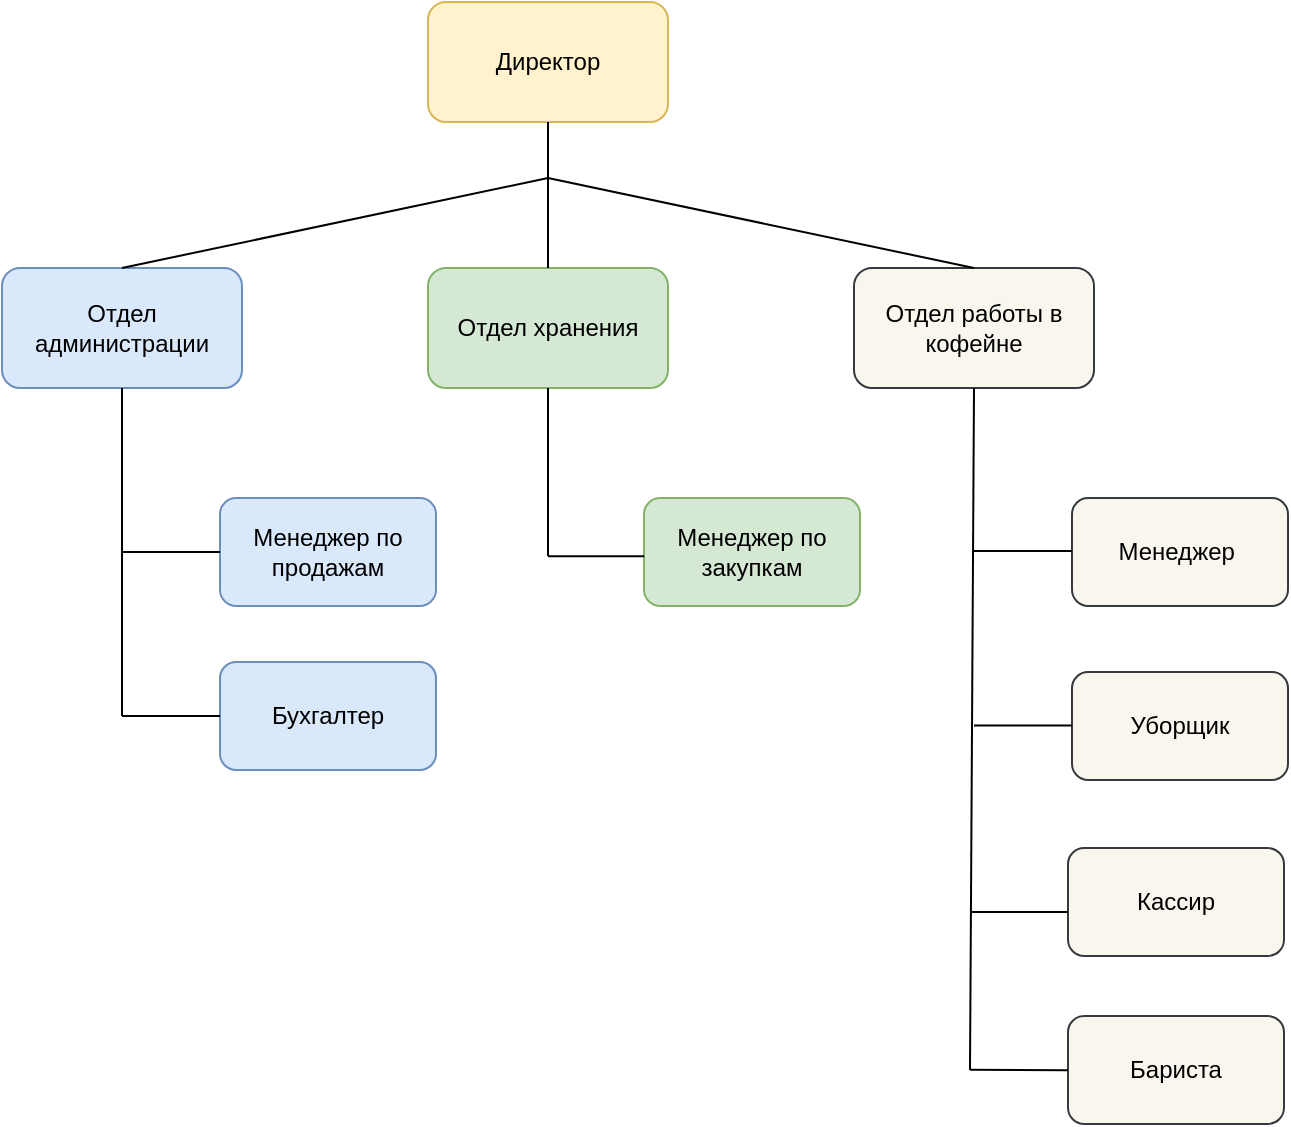 <mxfile version="26.0.16">
  <diagram name="Страница — 1" id="LVMABweJo3bddCkTplyK">
    <mxGraphModel dx="1393" dy="991" grid="0" gridSize="10" guides="1" tooltips="1" connect="1" arrows="1" fold="1" page="0" pageScale="1" pageWidth="827" pageHeight="1169" math="0" shadow="0">
      <root>
        <mxCell id="0" />
        <mxCell id="1" parent="0" />
        <mxCell id="iF8_-3_1s3DvKQbxbevr-1" value="Директор" style="rounded=1;whiteSpace=wrap;html=1;fillColor=#fff2cc;strokeColor=#d6b656;" vertex="1" parent="1">
          <mxGeometry x="180" y="-5" width="120" height="60" as="geometry" />
        </mxCell>
        <mxCell id="iF8_-3_1s3DvKQbxbevr-2" value="Отдел администрации" style="rounded=1;whiteSpace=wrap;html=1;fillColor=#dae8fc;strokeColor=#6c8ebf;" vertex="1" parent="1">
          <mxGeometry x="-33" y="128" width="120" height="60" as="geometry" />
        </mxCell>
        <mxCell id="iF8_-3_1s3DvKQbxbevr-3" value="Отдел хранения" style="rounded=1;whiteSpace=wrap;html=1;fillColor=#d5e8d4;strokeColor=#82b366;" vertex="1" parent="1">
          <mxGeometry x="180" y="128" width="120" height="60" as="geometry" />
        </mxCell>
        <mxCell id="iF8_-3_1s3DvKQbxbevr-4" value="Отдел работы в кофейне" style="rounded=1;whiteSpace=wrap;html=1;fillColor=#f9f7ed;strokeColor=#36393d;" vertex="1" parent="1">
          <mxGeometry x="393" y="128" width="120" height="60" as="geometry" />
        </mxCell>
        <mxCell id="iF8_-3_1s3DvKQbxbevr-5" value="Менеджер по продажам" style="rounded=1;whiteSpace=wrap;html=1;fillColor=#dae8fc;strokeColor=#6c8ebf;" vertex="1" parent="1">
          <mxGeometry x="76" y="243" width="108" height="54" as="geometry" />
        </mxCell>
        <mxCell id="iF8_-3_1s3DvKQbxbevr-6" value="Бухгалтер" style="rounded=1;whiteSpace=wrap;html=1;fillColor=#dae8fc;strokeColor=#6c8ebf;" vertex="1" parent="1">
          <mxGeometry x="76" y="325" width="108" height="54" as="geometry" />
        </mxCell>
        <mxCell id="iF8_-3_1s3DvKQbxbevr-8" value="Менеджер по закупкам" style="rounded=1;whiteSpace=wrap;html=1;fillColor=#d5e8d4;strokeColor=#82b366;" vertex="1" parent="1">
          <mxGeometry x="288" y="243" width="108" height="54" as="geometry" />
        </mxCell>
        <mxCell id="iF8_-3_1s3DvKQbxbevr-9" value="Менеджер&amp;nbsp;" style="rounded=1;whiteSpace=wrap;html=1;fillColor=#f9f7ed;strokeColor=#36393d;" vertex="1" parent="1">
          <mxGeometry x="502" y="243" width="108" height="54" as="geometry" />
        </mxCell>
        <mxCell id="iF8_-3_1s3DvKQbxbevr-10" value="Уборщик" style="rounded=1;whiteSpace=wrap;html=1;fillColor=#f9f7ed;strokeColor=#36393d;" vertex="1" parent="1">
          <mxGeometry x="502" y="330" width="108" height="54" as="geometry" />
        </mxCell>
        <mxCell id="iF8_-3_1s3DvKQbxbevr-12" value="Кассир" style="rounded=1;whiteSpace=wrap;html=1;fillColor=#f9f7ed;strokeColor=#36393d;" vertex="1" parent="1">
          <mxGeometry x="500" y="418" width="108" height="54" as="geometry" />
        </mxCell>
        <mxCell id="iF8_-3_1s3DvKQbxbevr-13" value="Бариста" style="rounded=1;whiteSpace=wrap;html=1;fillColor=#f9f7ed;strokeColor=#36393d;" vertex="1" parent="1">
          <mxGeometry x="500" y="502" width="108" height="54" as="geometry" />
        </mxCell>
        <mxCell id="iF8_-3_1s3DvKQbxbevr-14" value="" style="endArrow=none;html=1;rounded=0;fontSize=12;startSize=8;endSize=8;curved=1;entryX=0.5;entryY=1;entryDx=0;entryDy=0;exitX=0.5;exitY=0;exitDx=0;exitDy=0;" edge="1" parent="1" source="iF8_-3_1s3DvKQbxbevr-3" target="iF8_-3_1s3DvKQbxbevr-1">
          <mxGeometry width="50" height="50" relative="1" as="geometry">
            <mxPoint x="321" y="297" as="sourcePoint" />
            <mxPoint x="340" y="217" as="targetPoint" />
          </mxGeometry>
        </mxCell>
        <mxCell id="iF8_-3_1s3DvKQbxbevr-15" value="" style="endArrow=none;html=1;rounded=0;fontSize=12;startSize=8;endSize=8;curved=1;exitX=0.5;exitY=0;exitDx=0;exitDy=0;" edge="1" parent="1" source="iF8_-3_1s3DvKQbxbevr-2">
          <mxGeometry width="50" height="50" relative="1" as="geometry">
            <mxPoint x="25" y="126" as="sourcePoint" />
            <mxPoint x="240" y="83" as="targetPoint" />
          </mxGeometry>
        </mxCell>
        <mxCell id="iF8_-3_1s3DvKQbxbevr-16" value="" style="endArrow=none;html=1;rounded=0;fontSize=12;startSize=8;endSize=8;curved=1;exitX=0.5;exitY=0;exitDx=0;exitDy=0;" edge="1" parent="1" source="iF8_-3_1s3DvKQbxbevr-4">
          <mxGeometry width="50" height="50" relative="1" as="geometry">
            <mxPoint x="37" y="132" as="sourcePoint" />
            <mxPoint x="240" y="83" as="targetPoint" />
          </mxGeometry>
        </mxCell>
        <mxCell id="iF8_-3_1s3DvKQbxbevr-18" value="" style="endArrow=none;html=1;rounded=0;fontSize=12;startSize=8;endSize=8;curved=1;entryX=0.5;entryY=1;entryDx=0;entryDy=0;" edge="1" parent="1" target="iF8_-3_1s3DvKQbxbevr-2">
          <mxGeometry width="50" height="50" relative="1" as="geometry">
            <mxPoint x="27" y="352" as="sourcePoint" />
            <mxPoint x="-8" y="188" as="targetPoint" />
          </mxGeometry>
        </mxCell>
        <mxCell id="iF8_-3_1s3DvKQbxbevr-19" value="" style="endArrow=none;html=1;rounded=0;fontSize=12;startSize=8;endSize=8;curved=1;entryX=0;entryY=0.5;entryDx=0;entryDy=0;" edge="1" parent="1" target="iF8_-3_1s3DvKQbxbevr-6">
          <mxGeometry width="50" height="50" relative="1" as="geometry">
            <mxPoint x="27" y="352" as="sourcePoint" />
            <mxPoint x="46" y="306" as="targetPoint" />
          </mxGeometry>
        </mxCell>
        <mxCell id="iF8_-3_1s3DvKQbxbevr-25" value="" style="endArrow=none;html=1;rounded=0;fontSize=12;startSize=8;endSize=8;curved=1;entryX=0;entryY=0.5;entryDx=0;entryDy=0;" edge="1" parent="1" target="iF8_-3_1s3DvKQbxbevr-5">
          <mxGeometry width="50" height="50" relative="1" as="geometry">
            <mxPoint x="27" y="270" as="sourcePoint" />
            <mxPoint x="76" y="269.71" as="targetPoint" />
          </mxGeometry>
        </mxCell>
        <mxCell id="iF8_-3_1s3DvKQbxbevr-26" value="" style="endArrow=none;html=1;rounded=0;fontSize=12;startSize=8;endSize=8;curved=1;entryX=0.5;entryY=1;entryDx=0;entryDy=0;" edge="1" parent="1" target="iF8_-3_1s3DvKQbxbevr-3">
          <mxGeometry width="50" height="50" relative="1" as="geometry">
            <mxPoint x="240" y="272" as="sourcePoint" />
            <mxPoint x="234.0" y="188" as="targetPoint" />
          </mxGeometry>
        </mxCell>
        <mxCell id="iF8_-3_1s3DvKQbxbevr-27" value="" style="endArrow=none;html=1;rounded=0;fontSize=12;startSize=8;endSize=8;curved=1;entryX=0.001;entryY=0.539;entryDx=0;entryDy=0;entryPerimeter=0;" edge="1" parent="1" target="iF8_-3_1s3DvKQbxbevr-8">
          <mxGeometry width="50" height="50" relative="1" as="geometry">
            <mxPoint x="240" y="272.08" as="sourcePoint" />
            <mxPoint x="288" y="272.0" as="targetPoint" />
          </mxGeometry>
        </mxCell>
        <mxCell id="iF8_-3_1s3DvKQbxbevr-28" value="" style="endArrow=none;html=1;rounded=0;fontSize=12;startSize=8;endSize=8;curved=1;entryX=0.5;entryY=1;entryDx=0;entryDy=0;" edge="1" parent="1" target="iF8_-3_1s3DvKQbxbevr-4">
          <mxGeometry width="50" height="50" relative="1" as="geometry">
            <mxPoint x="451" y="529" as="sourcePoint" />
            <mxPoint x="452.29" y="194" as="targetPoint" />
          </mxGeometry>
        </mxCell>
        <mxCell id="iF8_-3_1s3DvKQbxbevr-30" value="" style="endArrow=none;html=1;rounded=0;fontSize=12;startSize=8;endSize=8;curved=1;entryX=0;entryY=0.5;entryDx=0;entryDy=0;" edge="1" parent="1">
          <mxGeometry width="50" height="50" relative="1" as="geometry">
            <mxPoint x="453" y="269.52" as="sourcePoint" />
            <mxPoint x="502" y="269.52" as="targetPoint" />
          </mxGeometry>
        </mxCell>
        <mxCell id="iF8_-3_1s3DvKQbxbevr-31" value="" style="endArrow=none;html=1;rounded=0;fontSize=12;startSize=8;endSize=8;curved=1;entryX=0;entryY=0.5;entryDx=0;entryDy=0;" edge="1" parent="1">
          <mxGeometry width="50" height="50" relative="1" as="geometry">
            <mxPoint x="453" y="356.7" as="sourcePoint" />
            <mxPoint x="502" y="356.7" as="targetPoint" />
          </mxGeometry>
        </mxCell>
        <mxCell id="iF8_-3_1s3DvKQbxbevr-32" value="" style="endArrow=none;html=1;rounded=0;fontSize=12;startSize=8;endSize=8;curved=1;entryX=0;entryY=0.5;entryDx=0;entryDy=0;" edge="1" parent="1">
          <mxGeometry width="50" height="50" relative="1" as="geometry">
            <mxPoint x="451" y="450" as="sourcePoint" />
            <mxPoint x="500" y="450" as="targetPoint" />
          </mxGeometry>
        </mxCell>
        <mxCell id="iF8_-3_1s3DvKQbxbevr-33" value="" style="endArrow=none;html=1;rounded=0;fontSize=12;startSize=8;endSize=8;curved=1;entryX=0;entryY=0.5;entryDx=0;entryDy=0;" edge="1" parent="1">
          <mxGeometry width="50" height="50" relative="1" as="geometry">
            <mxPoint x="451" y="528.86" as="sourcePoint" />
            <mxPoint x="500" y="529.14" as="targetPoint" />
          </mxGeometry>
        </mxCell>
      </root>
    </mxGraphModel>
  </diagram>
</mxfile>
